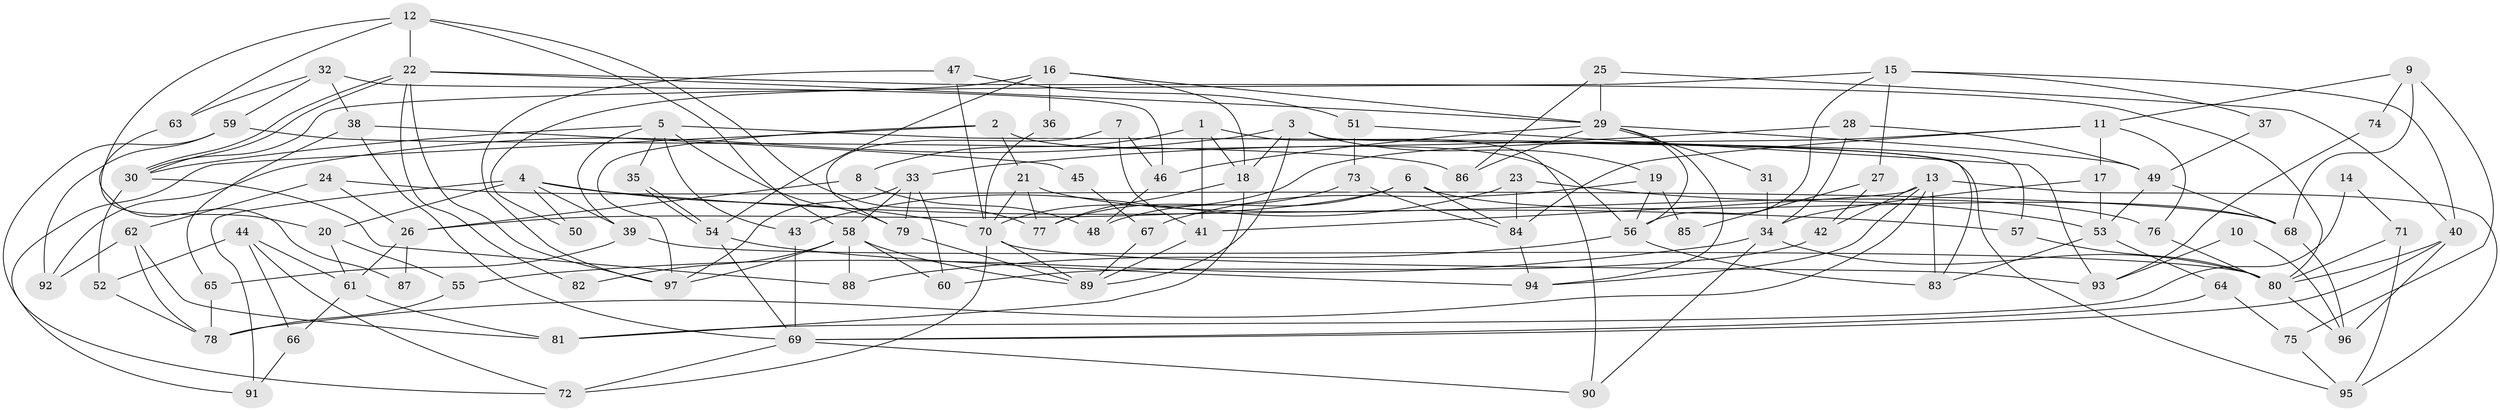 // coarse degree distribution, {7: 0.25, 12: 0.09375, 8: 0.125, 5: 0.1875, 3: 0.09375, 6: 0.0625, 9: 0.09375, 10: 0.0625, 4: 0.03125}
// Generated by graph-tools (version 1.1) at 2025/51/03/04/25 22:51:16]
// undirected, 97 vertices, 194 edges
graph export_dot {
  node [color=gray90,style=filled];
  1;
  2;
  3;
  4;
  5;
  6;
  7;
  8;
  9;
  10;
  11;
  12;
  13;
  14;
  15;
  16;
  17;
  18;
  19;
  20;
  21;
  22;
  23;
  24;
  25;
  26;
  27;
  28;
  29;
  30;
  31;
  32;
  33;
  34;
  35;
  36;
  37;
  38;
  39;
  40;
  41;
  42;
  43;
  44;
  45;
  46;
  47;
  48;
  49;
  50;
  51;
  52;
  53;
  54;
  55;
  56;
  57;
  58;
  59;
  60;
  61;
  62;
  63;
  64;
  65;
  66;
  67;
  68;
  69;
  70;
  71;
  72;
  73;
  74;
  75;
  76;
  77;
  78;
  79;
  80;
  81;
  82;
  83;
  84;
  85;
  86;
  87;
  88;
  89;
  90;
  91;
  92;
  93;
  94;
  95;
  96;
  97;
  1 -- 18;
  1 -- 41;
  1 -- 8;
  1 -- 90;
  2 -- 56;
  2 -- 91;
  2 -- 21;
  2 -- 97;
  3 -- 89;
  3 -- 92;
  3 -- 18;
  3 -- 19;
  3 -- 57;
  3 -- 83;
  4 -- 70;
  4 -- 20;
  4 -- 39;
  4 -- 50;
  4 -- 57;
  4 -- 91;
  5 -- 39;
  5 -- 30;
  5 -- 35;
  5 -- 43;
  5 -- 79;
  5 -- 95;
  6 -- 68;
  6 -- 84;
  6 -- 26;
  6 -- 48;
  7 -- 41;
  7 -- 79;
  7 -- 46;
  8 -- 48;
  8 -- 26;
  9 -- 11;
  9 -- 68;
  9 -- 74;
  9 -- 75;
  10 -- 96;
  10 -- 93;
  11 -- 70;
  11 -- 84;
  11 -- 17;
  11 -- 76;
  12 -- 22;
  12 -- 58;
  12 -- 20;
  12 -- 63;
  12 -- 77;
  13 -- 95;
  13 -- 83;
  13 -- 41;
  13 -- 42;
  13 -- 78;
  13 -- 94;
  14 -- 81;
  14 -- 71;
  15 -- 30;
  15 -- 56;
  15 -- 27;
  15 -- 37;
  15 -- 40;
  16 -- 18;
  16 -- 54;
  16 -- 29;
  16 -- 36;
  16 -- 50;
  17 -- 34;
  17 -- 53;
  18 -- 77;
  18 -- 81;
  19 -- 56;
  19 -- 67;
  19 -- 85;
  20 -- 61;
  20 -- 55;
  21 -- 76;
  21 -- 70;
  21 -- 77;
  22 -- 29;
  22 -- 30;
  22 -- 30;
  22 -- 80;
  22 -- 82;
  22 -- 97;
  23 -- 53;
  23 -- 43;
  23 -- 84;
  24 -- 68;
  24 -- 26;
  24 -- 62;
  25 -- 40;
  25 -- 29;
  25 -- 86;
  26 -- 61;
  26 -- 87;
  27 -- 42;
  27 -- 85;
  28 -- 49;
  28 -- 34;
  28 -- 33;
  29 -- 86;
  29 -- 31;
  29 -- 46;
  29 -- 49;
  29 -- 56;
  29 -- 94;
  30 -- 52;
  30 -- 88;
  31 -- 34;
  32 -- 46;
  32 -- 38;
  32 -- 59;
  32 -- 63;
  33 -- 97;
  33 -- 58;
  33 -- 60;
  33 -- 79;
  34 -- 80;
  34 -- 90;
  34 -- 55;
  35 -- 54;
  35 -- 54;
  36 -- 70;
  37 -- 49;
  38 -- 65;
  38 -- 69;
  38 -- 45;
  39 -- 80;
  39 -- 65;
  40 -- 80;
  40 -- 69;
  40 -- 96;
  41 -- 89;
  42 -- 60;
  43 -- 69;
  44 -- 72;
  44 -- 61;
  44 -- 52;
  44 -- 66;
  45 -- 67;
  46 -- 48;
  47 -- 97;
  47 -- 70;
  47 -- 51;
  49 -- 53;
  49 -- 68;
  51 -- 73;
  51 -- 93;
  52 -- 78;
  53 -- 83;
  53 -- 64;
  54 -- 94;
  54 -- 69;
  55 -- 78;
  56 -- 88;
  56 -- 83;
  57 -- 80;
  58 -- 97;
  58 -- 60;
  58 -- 82;
  58 -- 88;
  58 -- 89;
  59 -- 72;
  59 -- 86;
  59 -- 92;
  61 -- 81;
  61 -- 66;
  62 -- 78;
  62 -- 81;
  62 -- 92;
  63 -- 87;
  64 -- 69;
  64 -- 75;
  65 -- 78;
  66 -- 91;
  67 -- 89;
  68 -- 96;
  69 -- 72;
  69 -- 90;
  70 -- 89;
  70 -- 72;
  70 -- 93;
  71 -- 95;
  71 -- 80;
  73 -- 84;
  73 -- 77;
  74 -- 93;
  75 -- 95;
  76 -- 80;
  79 -- 89;
  80 -- 96;
  84 -- 94;
}
